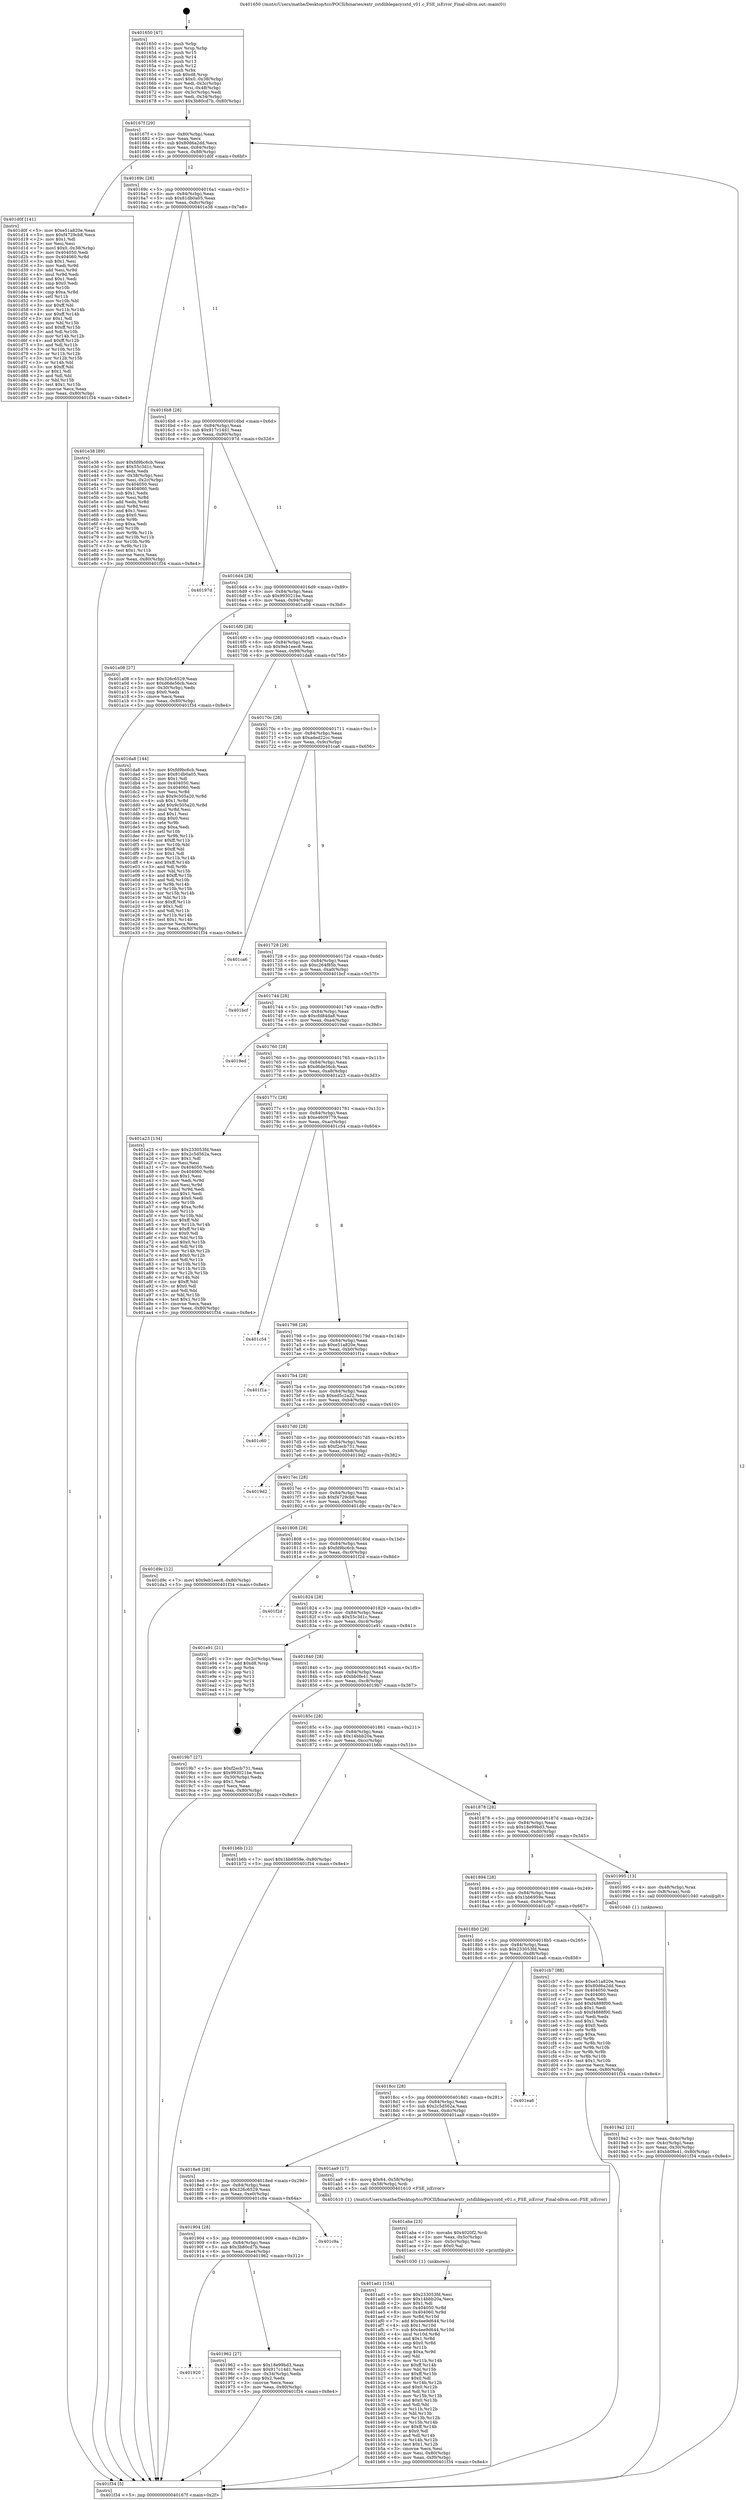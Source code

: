 digraph "0x401650" {
  label = "0x401650 (/mnt/c/Users/mathe/Desktop/tcc/POCII/binaries/extr_zstdliblegacyzstd_v01.c_FSE_isError_Final-ollvm.out::main(0))"
  labelloc = "t"
  node[shape=record]

  Entry [label="",width=0.3,height=0.3,shape=circle,fillcolor=black,style=filled]
  "0x40167f" [label="{
     0x40167f [29]\l
     | [instrs]\l
     &nbsp;&nbsp;0x40167f \<+3\>: mov -0x80(%rbp),%eax\l
     &nbsp;&nbsp;0x401682 \<+2\>: mov %eax,%ecx\l
     &nbsp;&nbsp;0x401684 \<+6\>: sub $0x80d6a2dd,%ecx\l
     &nbsp;&nbsp;0x40168a \<+6\>: mov %eax,-0x84(%rbp)\l
     &nbsp;&nbsp;0x401690 \<+6\>: mov %ecx,-0x88(%rbp)\l
     &nbsp;&nbsp;0x401696 \<+6\>: je 0000000000401d0f \<main+0x6bf\>\l
  }"]
  "0x401d0f" [label="{
     0x401d0f [141]\l
     | [instrs]\l
     &nbsp;&nbsp;0x401d0f \<+5\>: mov $0xe51a820e,%eax\l
     &nbsp;&nbsp;0x401d14 \<+5\>: mov $0xf4729cb8,%ecx\l
     &nbsp;&nbsp;0x401d19 \<+2\>: mov $0x1,%dl\l
     &nbsp;&nbsp;0x401d1b \<+2\>: xor %esi,%esi\l
     &nbsp;&nbsp;0x401d1d \<+7\>: movl $0x0,-0x38(%rbp)\l
     &nbsp;&nbsp;0x401d24 \<+7\>: mov 0x404050,%edi\l
     &nbsp;&nbsp;0x401d2b \<+8\>: mov 0x404060,%r8d\l
     &nbsp;&nbsp;0x401d33 \<+3\>: sub $0x1,%esi\l
     &nbsp;&nbsp;0x401d36 \<+3\>: mov %edi,%r9d\l
     &nbsp;&nbsp;0x401d39 \<+3\>: add %esi,%r9d\l
     &nbsp;&nbsp;0x401d3c \<+4\>: imul %r9d,%edi\l
     &nbsp;&nbsp;0x401d40 \<+3\>: and $0x1,%edi\l
     &nbsp;&nbsp;0x401d43 \<+3\>: cmp $0x0,%edi\l
     &nbsp;&nbsp;0x401d46 \<+4\>: sete %r10b\l
     &nbsp;&nbsp;0x401d4a \<+4\>: cmp $0xa,%r8d\l
     &nbsp;&nbsp;0x401d4e \<+4\>: setl %r11b\l
     &nbsp;&nbsp;0x401d52 \<+3\>: mov %r10b,%bl\l
     &nbsp;&nbsp;0x401d55 \<+3\>: xor $0xff,%bl\l
     &nbsp;&nbsp;0x401d58 \<+3\>: mov %r11b,%r14b\l
     &nbsp;&nbsp;0x401d5b \<+4\>: xor $0xff,%r14b\l
     &nbsp;&nbsp;0x401d5f \<+3\>: xor $0x1,%dl\l
     &nbsp;&nbsp;0x401d62 \<+3\>: mov %bl,%r15b\l
     &nbsp;&nbsp;0x401d65 \<+4\>: and $0xff,%r15b\l
     &nbsp;&nbsp;0x401d69 \<+3\>: and %dl,%r10b\l
     &nbsp;&nbsp;0x401d6c \<+3\>: mov %r14b,%r12b\l
     &nbsp;&nbsp;0x401d6f \<+4\>: and $0xff,%r12b\l
     &nbsp;&nbsp;0x401d73 \<+3\>: and %dl,%r11b\l
     &nbsp;&nbsp;0x401d76 \<+3\>: or %r10b,%r15b\l
     &nbsp;&nbsp;0x401d79 \<+3\>: or %r11b,%r12b\l
     &nbsp;&nbsp;0x401d7c \<+3\>: xor %r12b,%r15b\l
     &nbsp;&nbsp;0x401d7f \<+3\>: or %r14b,%bl\l
     &nbsp;&nbsp;0x401d82 \<+3\>: xor $0xff,%bl\l
     &nbsp;&nbsp;0x401d85 \<+3\>: or $0x1,%dl\l
     &nbsp;&nbsp;0x401d88 \<+2\>: and %dl,%bl\l
     &nbsp;&nbsp;0x401d8a \<+3\>: or %bl,%r15b\l
     &nbsp;&nbsp;0x401d8d \<+4\>: test $0x1,%r15b\l
     &nbsp;&nbsp;0x401d91 \<+3\>: cmovne %ecx,%eax\l
     &nbsp;&nbsp;0x401d94 \<+3\>: mov %eax,-0x80(%rbp)\l
     &nbsp;&nbsp;0x401d97 \<+5\>: jmp 0000000000401f34 \<main+0x8e4\>\l
  }"]
  "0x40169c" [label="{
     0x40169c [28]\l
     | [instrs]\l
     &nbsp;&nbsp;0x40169c \<+5\>: jmp 00000000004016a1 \<main+0x51\>\l
     &nbsp;&nbsp;0x4016a1 \<+6\>: mov -0x84(%rbp),%eax\l
     &nbsp;&nbsp;0x4016a7 \<+5\>: sub $0x81db0a05,%eax\l
     &nbsp;&nbsp;0x4016ac \<+6\>: mov %eax,-0x8c(%rbp)\l
     &nbsp;&nbsp;0x4016b2 \<+6\>: je 0000000000401e38 \<main+0x7e8\>\l
  }"]
  Exit [label="",width=0.3,height=0.3,shape=circle,fillcolor=black,style=filled,peripheries=2]
  "0x401e38" [label="{
     0x401e38 [89]\l
     | [instrs]\l
     &nbsp;&nbsp;0x401e38 \<+5\>: mov $0xfd9bc6cb,%eax\l
     &nbsp;&nbsp;0x401e3d \<+5\>: mov $0x55c3d1c,%ecx\l
     &nbsp;&nbsp;0x401e42 \<+2\>: xor %edx,%edx\l
     &nbsp;&nbsp;0x401e44 \<+3\>: mov -0x38(%rbp),%esi\l
     &nbsp;&nbsp;0x401e47 \<+3\>: mov %esi,-0x2c(%rbp)\l
     &nbsp;&nbsp;0x401e4a \<+7\>: mov 0x404050,%esi\l
     &nbsp;&nbsp;0x401e51 \<+7\>: mov 0x404060,%edi\l
     &nbsp;&nbsp;0x401e58 \<+3\>: sub $0x1,%edx\l
     &nbsp;&nbsp;0x401e5b \<+3\>: mov %esi,%r8d\l
     &nbsp;&nbsp;0x401e5e \<+3\>: add %edx,%r8d\l
     &nbsp;&nbsp;0x401e61 \<+4\>: imul %r8d,%esi\l
     &nbsp;&nbsp;0x401e65 \<+3\>: and $0x1,%esi\l
     &nbsp;&nbsp;0x401e68 \<+3\>: cmp $0x0,%esi\l
     &nbsp;&nbsp;0x401e6b \<+4\>: sete %r9b\l
     &nbsp;&nbsp;0x401e6f \<+3\>: cmp $0xa,%edi\l
     &nbsp;&nbsp;0x401e72 \<+4\>: setl %r10b\l
     &nbsp;&nbsp;0x401e76 \<+3\>: mov %r9b,%r11b\l
     &nbsp;&nbsp;0x401e79 \<+3\>: and %r10b,%r11b\l
     &nbsp;&nbsp;0x401e7c \<+3\>: xor %r10b,%r9b\l
     &nbsp;&nbsp;0x401e7f \<+3\>: or %r9b,%r11b\l
     &nbsp;&nbsp;0x401e82 \<+4\>: test $0x1,%r11b\l
     &nbsp;&nbsp;0x401e86 \<+3\>: cmovne %ecx,%eax\l
     &nbsp;&nbsp;0x401e89 \<+3\>: mov %eax,-0x80(%rbp)\l
     &nbsp;&nbsp;0x401e8c \<+5\>: jmp 0000000000401f34 \<main+0x8e4\>\l
  }"]
  "0x4016b8" [label="{
     0x4016b8 [28]\l
     | [instrs]\l
     &nbsp;&nbsp;0x4016b8 \<+5\>: jmp 00000000004016bd \<main+0x6d\>\l
     &nbsp;&nbsp;0x4016bd \<+6\>: mov -0x84(%rbp),%eax\l
     &nbsp;&nbsp;0x4016c3 \<+5\>: sub $0x917c14d1,%eax\l
     &nbsp;&nbsp;0x4016c8 \<+6\>: mov %eax,-0x90(%rbp)\l
     &nbsp;&nbsp;0x4016ce \<+6\>: je 000000000040197d \<main+0x32d\>\l
  }"]
  "0x401ad1" [label="{
     0x401ad1 [154]\l
     | [instrs]\l
     &nbsp;&nbsp;0x401ad1 \<+5\>: mov $0x233053fd,%esi\l
     &nbsp;&nbsp;0x401ad6 \<+5\>: mov $0x14bbb20a,%ecx\l
     &nbsp;&nbsp;0x401adb \<+2\>: mov $0x1,%dl\l
     &nbsp;&nbsp;0x401add \<+8\>: mov 0x404050,%r8d\l
     &nbsp;&nbsp;0x401ae5 \<+8\>: mov 0x404060,%r9d\l
     &nbsp;&nbsp;0x401aed \<+3\>: mov %r8d,%r10d\l
     &nbsp;&nbsp;0x401af0 \<+7\>: add $0x4ee9d644,%r10d\l
     &nbsp;&nbsp;0x401af7 \<+4\>: sub $0x1,%r10d\l
     &nbsp;&nbsp;0x401afb \<+7\>: sub $0x4ee9d644,%r10d\l
     &nbsp;&nbsp;0x401b02 \<+4\>: imul %r10d,%r8d\l
     &nbsp;&nbsp;0x401b06 \<+4\>: and $0x1,%r8d\l
     &nbsp;&nbsp;0x401b0a \<+4\>: cmp $0x0,%r8d\l
     &nbsp;&nbsp;0x401b0e \<+4\>: sete %r11b\l
     &nbsp;&nbsp;0x401b12 \<+4\>: cmp $0xa,%r9d\l
     &nbsp;&nbsp;0x401b16 \<+3\>: setl %bl\l
     &nbsp;&nbsp;0x401b19 \<+3\>: mov %r11b,%r14b\l
     &nbsp;&nbsp;0x401b1c \<+4\>: xor $0xff,%r14b\l
     &nbsp;&nbsp;0x401b20 \<+3\>: mov %bl,%r15b\l
     &nbsp;&nbsp;0x401b23 \<+4\>: xor $0xff,%r15b\l
     &nbsp;&nbsp;0x401b27 \<+3\>: xor $0x0,%dl\l
     &nbsp;&nbsp;0x401b2a \<+3\>: mov %r14b,%r12b\l
     &nbsp;&nbsp;0x401b2d \<+4\>: and $0x0,%r12b\l
     &nbsp;&nbsp;0x401b31 \<+3\>: and %dl,%r11b\l
     &nbsp;&nbsp;0x401b34 \<+3\>: mov %r15b,%r13b\l
     &nbsp;&nbsp;0x401b37 \<+4\>: and $0x0,%r13b\l
     &nbsp;&nbsp;0x401b3b \<+2\>: and %dl,%bl\l
     &nbsp;&nbsp;0x401b3d \<+3\>: or %r11b,%r12b\l
     &nbsp;&nbsp;0x401b40 \<+3\>: or %bl,%r13b\l
     &nbsp;&nbsp;0x401b43 \<+3\>: xor %r13b,%r12b\l
     &nbsp;&nbsp;0x401b46 \<+3\>: or %r15b,%r14b\l
     &nbsp;&nbsp;0x401b49 \<+4\>: xor $0xff,%r14b\l
     &nbsp;&nbsp;0x401b4d \<+3\>: or $0x0,%dl\l
     &nbsp;&nbsp;0x401b50 \<+3\>: and %dl,%r14b\l
     &nbsp;&nbsp;0x401b53 \<+3\>: or %r14b,%r12b\l
     &nbsp;&nbsp;0x401b56 \<+4\>: test $0x1,%r12b\l
     &nbsp;&nbsp;0x401b5a \<+3\>: cmovne %ecx,%esi\l
     &nbsp;&nbsp;0x401b5d \<+3\>: mov %esi,-0x80(%rbp)\l
     &nbsp;&nbsp;0x401b60 \<+6\>: mov %eax,-0xf0(%rbp)\l
     &nbsp;&nbsp;0x401b66 \<+5\>: jmp 0000000000401f34 \<main+0x8e4\>\l
  }"]
  "0x40197d" [label="{
     0x40197d\l
  }", style=dashed]
  "0x4016d4" [label="{
     0x4016d4 [28]\l
     | [instrs]\l
     &nbsp;&nbsp;0x4016d4 \<+5\>: jmp 00000000004016d9 \<main+0x89\>\l
     &nbsp;&nbsp;0x4016d9 \<+6\>: mov -0x84(%rbp),%eax\l
     &nbsp;&nbsp;0x4016df \<+5\>: sub $0x993021be,%eax\l
     &nbsp;&nbsp;0x4016e4 \<+6\>: mov %eax,-0x94(%rbp)\l
     &nbsp;&nbsp;0x4016ea \<+6\>: je 0000000000401a08 \<main+0x3b8\>\l
  }"]
  "0x401aba" [label="{
     0x401aba [23]\l
     | [instrs]\l
     &nbsp;&nbsp;0x401aba \<+10\>: movabs $0x4020f2,%rdi\l
     &nbsp;&nbsp;0x401ac4 \<+3\>: mov %eax,-0x5c(%rbp)\l
     &nbsp;&nbsp;0x401ac7 \<+3\>: mov -0x5c(%rbp),%esi\l
     &nbsp;&nbsp;0x401aca \<+2\>: mov $0x0,%al\l
     &nbsp;&nbsp;0x401acc \<+5\>: call 0000000000401030 \<printf@plt\>\l
     | [calls]\l
     &nbsp;&nbsp;0x401030 \{1\} (unknown)\l
  }"]
  "0x401a08" [label="{
     0x401a08 [27]\l
     | [instrs]\l
     &nbsp;&nbsp;0x401a08 \<+5\>: mov $0x326c6529,%eax\l
     &nbsp;&nbsp;0x401a0d \<+5\>: mov $0xd6de56cb,%ecx\l
     &nbsp;&nbsp;0x401a12 \<+3\>: mov -0x30(%rbp),%edx\l
     &nbsp;&nbsp;0x401a15 \<+3\>: cmp $0x0,%edx\l
     &nbsp;&nbsp;0x401a18 \<+3\>: cmove %ecx,%eax\l
     &nbsp;&nbsp;0x401a1b \<+3\>: mov %eax,-0x80(%rbp)\l
     &nbsp;&nbsp;0x401a1e \<+5\>: jmp 0000000000401f34 \<main+0x8e4\>\l
  }"]
  "0x4016f0" [label="{
     0x4016f0 [28]\l
     | [instrs]\l
     &nbsp;&nbsp;0x4016f0 \<+5\>: jmp 00000000004016f5 \<main+0xa5\>\l
     &nbsp;&nbsp;0x4016f5 \<+6\>: mov -0x84(%rbp),%eax\l
     &nbsp;&nbsp;0x4016fb \<+5\>: sub $0x9eb1eec8,%eax\l
     &nbsp;&nbsp;0x401700 \<+6\>: mov %eax,-0x98(%rbp)\l
     &nbsp;&nbsp;0x401706 \<+6\>: je 0000000000401da8 \<main+0x758\>\l
  }"]
  "0x4019a2" [label="{
     0x4019a2 [21]\l
     | [instrs]\l
     &nbsp;&nbsp;0x4019a2 \<+3\>: mov %eax,-0x4c(%rbp)\l
     &nbsp;&nbsp;0x4019a5 \<+3\>: mov -0x4c(%rbp),%eax\l
     &nbsp;&nbsp;0x4019a8 \<+3\>: mov %eax,-0x30(%rbp)\l
     &nbsp;&nbsp;0x4019ab \<+7\>: movl $0xbb0fe41,-0x80(%rbp)\l
     &nbsp;&nbsp;0x4019b2 \<+5\>: jmp 0000000000401f34 \<main+0x8e4\>\l
  }"]
  "0x401da8" [label="{
     0x401da8 [144]\l
     | [instrs]\l
     &nbsp;&nbsp;0x401da8 \<+5\>: mov $0xfd9bc6cb,%eax\l
     &nbsp;&nbsp;0x401dad \<+5\>: mov $0x81db0a05,%ecx\l
     &nbsp;&nbsp;0x401db2 \<+2\>: mov $0x1,%dl\l
     &nbsp;&nbsp;0x401db4 \<+7\>: mov 0x404050,%esi\l
     &nbsp;&nbsp;0x401dbb \<+7\>: mov 0x404060,%edi\l
     &nbsp;&nbsp;0x401dc2 \<+3\>: mov %esi,%r8d\l
     &nbsp;&nbsp;0x401dc5 \<+7\>: sub $0x9c505a20,%r8d\l
     &nbsp;&nbsp;0x401dcc \<+4\>: sub $0x1,%r8d\l
     &nbsp;&nbsp;0x401dd0 \<+7\>: add $0x9c505a20,%r8d\l
     &nbsp;&nbsp;0x401dd7 \<+4\>: imul %r8d,%esi\l
     &nbsp;&nbsp;0x401ddb \<+3\>: and $0x1,%esi\l
     &nbsp;&nbsp;0x401dde \<+3\>: cmp $0x0,%esi\l
     &nbsp;&nbsp;0x401de1 \<+4\>: sete %r9b\l
     &nbsp;&nbsp;0x401de5 \<+3\>: cmp $0xa,%edi\l
     &nbsp;&nbsp;0x401de8 \<+4\>: setl %r10b\l
     &nbsp;&nbsp;0x401dec \<+3\>: mov %r9b,%r11b\l
     &nbsp;&nbsp;0x401def \<+4\>: xor $0xff,%r11b\l
     &nbsp;&nbsp;0x401df3 \<+3\>: mov %r10b,%bl\l
     &nbsp;&nbsp;0x401df6 \<+3\>: xor $0xff,%bl\l
     &nbsp;&nbsp;0x401df9 \<+3\>: xor $0x1,%dl\l
     &nbsp;&nbsp;0x401dfc \<+3\>: mov %r11b,%r14b\l
     &nbsp;&nbsp;0x401dff \<+4\>: and $0xff,%r14b\l
     &nbsp;&nbsp;0x401e03 \<+3\>: and %dl,%r9b\l
     &nbsp;&nbsp;0x401e06 \<+3\>: mov %bl,%r15b\l
     &nbsp;&nbsp;0x401e09 \<+4\>: and $0xff,%r15b\l
     &nbsp;&nbsp;0x401e0d \<+3\>: and %dl,%r10b\l
     &nbsp;&nbsp;0x401e10 \<+3\>: or %r9b,%r14b\l
     &nbsp;&nbsp;0x401e13 \<+3\>: or %r10b,%r15b\l
     &nbsp;&nbsp;0x401e16 \<+3\>: xor %r15b,%r14b\l
     &nbsp;&nbsp;0x401e19 \<+3\>: or %bl,%r11b\l
     &nbsp;&nbsp;0x401e1c \<+4\>: xor $0xff,%r11b\l
     &nbsp;&nbsp;0x401e20 \<+3\>: or $0x1,%dl\l
     &nbsp;&nbsp;0x401e23 \<+3\>: and %dl,%r11b\l
     &nbsp;&nbsp;0x401e26 \<+3\>: or %r11b,%r14b\l
     &nbsp;&nbsp;0x401e29 \<+4\>: test $0x1,%r14b\l
     &nbsp;&nbsp;0x401e2d \<+3\>: cmovne %ecx,%eax\l
     &nbsp;&nbsp;0x401e30 \<+3\>: mov %eax,-0x80(%rbp)\l
     &nbsp;&nbsp;0x401e33 \<+5\>: jmp 0000000000401f34 \<main+0x8e4\>\l
  }"]
  "0x40170c" [label="{
     0x40170c [28]\l
     | [instrs]\l
     &nbsp;&nbsp;0x40170c \<+5\>: jmp 0000000000401711 \<main+0xc1\>\l
     &nbsp;&nbsp;0x401711 \<+6\>: mov -0x84(%rbp),%eax\l
     &nbsp;&nbsp;0x401717 \<+5\>: sub $0xaded22cc,%eax\l
     &nbsp;&nbsp;0x40171c \<+6\>: mov %eax,-0x9c(%rbp)\l
     &nbsp;&nbsp;0x401722 \<+6\>: je 0000000000401ca6 \<main+0x656\>\l
  }"]
  "0x401650" [label="{
     0x401650 [47]\l
     | [instrs]\l
     &nbsp;&nbsp;0x401650 \<+1\>: push %rbp\l
     &nbsp;&nbsp;0x401651 \<+3\>: mov %rsp,%rbp\l
     &nbsp;&nbsp;0x401654 \<+2\>: push %r15\l
     &nbsp;&nbsp;0x401656 \<+2\>: push %r14\l
     &nbsp;&nbsp;0x401658 \<+2\>: push %r13\l
     &nbsp;&nbsp;0x40165a \<+2\>: push %r12\l
     &nbsp;&nbsp;0x40165c \<+1\>: push %rbx\l
     &nbsp;&nbsp;0x40165d \<+7\>: sub $0xd8,%rsp\l
     &nbsp;&nbsp;0x401664 \<+7\>: movl $0x0,-0x38(%rbp)\l
     &nbsp;&nbsp;0x40166b \<+3\>: mov %edi,-0x3c(%rbp)\l
     &nbsp;&nbsp;0x40166e \<+4\>: mov %rsi,-0x48(%rbp)\l
     &nbsp;&nbsp;0x401672 \<+3\>: mov -0x3c(%rbp),%edi\l
     &nbsp;&nbsp;0x401675 \<+3\>: mov %edi,-0x34(%rbp)\l
     &nbsp;&nbsp;0x401678 \<+7\>: movl $0x3b80cd7b,-0x80(%rbp)\l
  }"]
  "0x401ca6" [label="{
     0x401ca6\l
  }", style=dashed]
  "0x401728" [label="{
     0x401728 [28]\l
     | [instrs]\l
     &nbsp;&nbsp;0x401728 \<+5\>: jmp 000000000040172d \<main+0xdd\>\l
     &nbsp;&nbsp;0x40172d \<+6\>: mov -0x84(%rbp),%eax\l
     &nbsp;&nbsp;0x401733 \<+5\>: sub $0xc264f85b,%eax\l
     &nbsp;&nbsp;0x401738 \<+6\>: mov %eax,-0xa0(%rbp)\l
     &nbsp;&nbsp;0x40173e \<+6\>: je 0000000000401bcf \<main+0x57f\>\l
  }"]
  "0x401f34" [label="{
     0x401f34 [5]\l
     | [instrs]\l
     &nbsp;&nbsp;0x401f34 \<+5\>: jmp 000000000040167f \<main+0x2f\>\l
  }"]
  "0x401bcf" [label="{
     0x401bcf\l
  }", style=dashed]
  "0x401744" [label="{
     0x401744 [28]\l
     | [instrs]\l
     &nbsp;&nbsp;0x401744 \<+5\>: jmp 0000000000401749 \<main+0xf9\>\l
     &nbsp;&nbsp;0x401749 \<+6\>: mov -0x84(%rbp),%eax\l
     &nbsp;&nbsp;0x40174f \<+5\>: sub $0xcfd84da8,%eax\l
     &nbsp;&nbsp;0x401754 \<+6\>: mov %eax,-0xa4(%rbp)\l
     &nbsp;&nbsp;0x40175a \<+6\>: je 00000000004019ed \<main+0x39d\>\l
  }"]
  "0x401920" [label="{
     0x401920\l
  }", style=dashed]
  "0x4019ed" [label="{
     0x4019ed\l
  }", style=dashed]
  "0x401760" [label="{
     0x401760 [28]\l
     | [instrs]\l
     &nbsp;&nbsp;0x401760 \<+5\>: jmp 0000000000401765 \<main+0x115\>\l
     &nbsp;&nbsp;0x401765 \<+6\>: mov -0x84(%rbp),%eax\l
     &nbsp;&nbsp;0x40176b \<+5\>: sub $0xd6de56cb,%eax\l
     &nbsp;&nbsp;0x401770 \<+6\>: mov %eax,-0xa8(%rbp)\l
     &nbsp;&nbsp;0x401776 \<+6\>: je 0000000000401a23 \<main+0x3d3\>\l
  }"]
  "0x401962" [label="{
     0x401962 [27]\l
     | [instrs]\l
     &nbsp;&nbsp;0x401962 \<+5\>: mov $0x18e99bd3,%eax\l
     &nbsp;&nbsp;0x401967 \<+5\>: mov $0x917c14d1,%ecx\l
     &nbsp;&nbsp;0x40196c \<+3\>: mov -0x34(%rbp),%edx\l
     &nbsp;&nbsp;0x40196f \<+3\>: cmp $0x2,%edx\l
     &nbsp;&nbsp;0x401972 \<+3\>: cmovne %ecx,%eax\l
     &nbsp;&nbsp;0x401975 \<+3\>: mov %eax,-0x80(%rbp)\l
     &nbsp;&nbsp;0x401978 \<+5\>: jmp 0000000000401f34 \<main+0x8e4\>\l
  }"]
  "0x401a23" [label="{
     0x401a23 [134]\l
     | [instrs]\l
     &nbsp;&nbsp;0x401a23 \<+5\>: mov $0x233053fd,%eax\l
     &nbsp;&nbsp;0x401a28 \<+5\>: mov $0x2c5d562a,%ecx\l
     &nbsp;&nbsp;0x401a2d \<+2\>: mov $0x1,%dl\l
     &nbsp;&nbsp;0x401a2f \<+2\>: xor %esi,%esi\l
     &nbsp;&nbsp;0x401a31 \<+7\>: mov 0x404050,%edi\l
     &nbsp;&nbsp;0x401a38 \<+8\>: mov 0x404060,%r8d\l
     &nbsp;&nbsp;0x401a40 \<+3\>: sub $0x1,%esi\l
     &nbsp;&nbsp;0x401a43 \<+3\>: mov %edi,%r9d\l
     &nbsp;&nbsp;0x401a46 \<+3\>: add %esi,%r9d\l
     &nbsp;&nbsp;0x401a49 \<+4\>: imul %r9d,%edi\l
     &nbsp;&nbsp;0x401a4d \<+3\>: and $0x1,%edi\l
     &nbsp;&nbsp;0x401a50 \<+3\>: cmp $0x0,%edi\l
     &nbsp;&nbsp;0x401a53 \<+4\>: sete %r10b\l
     &nbsp;&nbsp;0x401a57 \<+4\>: cmp $0xa,%r8d\l
     &nbsp;&nbsp;0x401a5b \<+4\>: setl %r11b\l
     &nbsp;&nbsp;0x401a5f \<+3\>: mov %r10b,%bl\l
     &nbsp;&nbsp;0x401a62 \<+3\>: xor $0xff,%bl\l
     &nbsp;&nbsp;0x401a65 \<+3\>: mov %r11b,%r14b\l
     &nbsp;&nbsp;0x401a68 \<+4\>: xor $0xff,%r14b\l
     &nbsp;&nbsp;0x401a6c \<+3\>: xor $0x0,%dl\l
     &nbsp;&nbsp;0x401a6f \<+3\>: mov %bl,%r15b\l
     &nbsp;&nbsp;0x401a72 \<+4\>: and $0x0,%r15b\l
     &nbsp;&nbsp;0x401a76 \<+3\>: and %dl,%r10b\l
     &nbsp;&nbsp;0x401a79 \<+3\>: mov %r14b,%r12b\l
     &nbsp;&nbsp;0x401a7c \<+4\>: and $0x0,%r12b\l
     &nbsp;&nbsp;0x401a80 \<+3\>: and %dl,%r11b\l
     &nbsp;&nbsp;0x401a83 \<+3\>: or %r10b,%r15b\l
     &nbsp;&nbsp;0x401a86 \<+3\>: or %r11b,%r12b\l
     &nbsp;&nbsp;0x401a89 \<+3\>: xor %r12b,%r15b\l
     &nbsp;&nbsp;0x401a8c \<+3\>: or %r14b,%bl\l
     &nbsp;&nbsp;0x401a8f \<+3\>: xor $0xff,%bl\l
     &nbsp;&nbsp;0x401a92 \<+3\>: or $0x0,%dl\l
     &nbsp;&nbsp;0x401a95 \<+2\>: and %dl,%bl\l
     &nbsp;&nbsp;0x401a97 \<+3\>: or %bl,%r15b\l
     &nbsp;&nbsp;0x401a9a \<+4\>: test $0x1,%r15b\l
     &nbsp;&nbsp;0x401a9e \<+3\>: cmovne %ecx,%eax\l
     &nbsp;&nbsp;0x401aa1 \<+3\>: mov %eax,-0x80(%rbp)\l
     &nbsp;&nbsp;0x401aa4 \<+5\>: jmp 0000000000401f34 \<main+0x8e4\>\l
  }"]
  "0x40177c" [label="{
     0x40177c [28]\l
     | [instrs]\l
     &nbsp;&nbsp;0x40177c \<+5\>: jmp 0000000000401781 \<main+0x131\>\l
     &nbsp;&nbsp;0x401781 \<+6\>: mov -0x84(%rbp),%eax\l
     &nbsp;&nbsp;0x401787 \<+5\>: sub $0xe4609779,%eax\l
     &nbsp;&nbsp;0x40178c \<+6\>: mov %eax,-0xac(%rbp)\l
     &nbsp;&nbsp;0x401792 \<+6\>: je 0000000000401c54 \<main+0x604\>\l
  }"]
  "0x401904" [label="{
     0x401904 [28]\l
     | [instrs]\l
     &nbsp;&nbsp;0x401904 \<+5\>: jmp 0000000000401909 \<main+0x2b9\>\l
     &nbsp;&nbsp;0x401909 \<+6\>: mov -0x84(%rbp),%eax\l
     &nbsp;&nbsp;0x40190f \<+5\>: sub $0x3b80cd7b,%eax\l
     &nbsp;&nbsp;0x401914 \<+6\>: mov %eax,-0xe4(%rbp)\l
     &nbsp;&nbsp;0x40191a \<+6\>: je 0000000000401962 \<main+0x312\>\l
  }"]
  "0x401c54" [label="{
     0x401c54\l
  }", style=dashed]
  "0x401798" [label="{
     0x401798 [28]\l
     | [instrs]\l
     &nbsp;&nbsp;0x401798 \<+5\>: jmp 000000000040179d \<main+0x14d\>\l
     &nbsp;&nbsp;0x40179d \<+6\>: mov -0x84(%rbp),%eax\l
     &nbsp;&nbsp;0x4017a3 \<+5\>: sub $0xe51a820e,%eax\l
     &nbsp;&nbsp;0x4017a8 \<+6\>: mov %eax,-0xb0(%rbp)\l
     &nbsp;&nbsp;0x4017ae \<+6\>: je 0000000000401f1a \<main+0x8ca\>\l
  }"]
  "0x401c9a" [label="{
     0x401c9a\l
  }", style=dashed]
  "0x401f1a" [label="{
     0x401f1a\l
  }", style=dashed]
  "0x4017b4" [label="{
     0x4017b4 [28]\l
     | [instrs]\l
     &nbsp;&nbsp;0x4017b4 \<+5\>: jmp 00000000004017b9 \<main+0x169\>\l
     &nbsp;&nbsp;0x4017b9 \<+6\>: mov -0x84(%rbp),%eax\l
     &nbsp;&nbsp;0x4017bf \<+5\>: sub $0xed5c2a22,%eax\l
     &nbsp;&nbsp;0x4017c4 \<+6\>: mov %eax,-0xb4(%rbp)\l
     &nbsp;&nbsp;0x4017ca \<+6\>: je 0000000000401c60 \<main+0x610\>\l
  }"]
  "0x4018e8" [label="{
     0x4018e8 [28]\l
     | [instrs]\l
     &nbsp;&nbsp;0x4018e8 \<+5\>: jmp 00000000004018ed \<main+0x29d\>\l
     &nbsp;&nbsp;0x4018ed \<+6\>: mov -0x84(%rbp),%eax\l
     &nbsp;&nbsp;0x4018f3 \<+5\>: sub $0x326c6529,%eax\l
     &nbsp;&nbsp;0x4018f8 \<+6\>: mov %eax,-0xe0(%rbp)\l
     &nbsp;&nbsp;0x4018fe \<+6\>: je 0000000000401c9a \<main+0x64a\>\l
  }"]
  "0x401c60" [label="{
     0x401c60\l
  }", style=dashed]
  "0x4017d0" [label="{
     0x4017d0 [28]\l
     | [instrs]\l
     &nbsp;&nbsp;0x4017d0 \<+5\>: jmp 00000000004017d5 \<main+0x185\>\l
     &nbsp;&nbsp;0x4017d5 \<+6\>: mov -0x84(%rbp),%eax\l
     &nbsp;&nbsp;0x4017db \<+5\>: sub $0xf2ecb731,%eax\l
     &nbsp;&nbsp;0x4017e0 \<+6\>: mov %eax,-0xb8(%rbp)\l
     &nbsp;&nbsp;0x4017e6 \<+6\>: je 00000000004019d2 \<main+0x382\>\l
  }"]
  "0x401aa9" [label="{
     0x401aa9 [17]\l
     | [instrs]\l
     &nbsp;&nbsp;0x401aa9 \<+8\>: movq $0x64,-0x58(%rbp)\l
     &nbsp;&nbsp;0x401ab1 \<+4\>: mov -0x58(%rbp),%rdi\l
     &nbsp;&nbsp;0x401ab5 \<+5\>: call 0000000000401610 \<FSE_isError\>\l
     | [calls]\l
     &nbsp;&nbsp;0x401610 \{1\} (/mnt/c/Users/mathe/Desktop/tcc/POCII/binaries/extr_zstdliblegacyzstd_v01.c_FSE_isError_Final-ollvm.out::FSE_isError)\l
  }"]
  "0x4019d2" [label="{
     0x4019d2\l
  }", style=dashed]
  "0x4017ec" [label="{
     0x4017ec [28]\l
     | [instrs]\l
     &nbsp;&nbsp;0x4017ec \<+5\>: jmp 00000000004017f1 \<main+0x1a1\>\l
     &nbsp;&nbsp;0x4017f1 \<+6\>: mov -0x84(%rbp),%eax\l
     &nbsp;&nbsp;0x4017f7 \<+5\>: sub $0xf4729cb8,%eax\l
     &nbsp;&nbsp;0x4017fc \<+6\>: mov %eax,-0xbc(%rbp)\l
     &nbsp;&nbsp;0x401802 \<+6\>: je 0000000000401d9c \<main+0x74c\>\l
  }"]
  "0x4018cc" [label="{
     0x4018cc [28]\l
     | [instrs]\l
     &nbsp;&nbsp;0x4018cc \<+5\>: jmp 00000000004018d1 \<main+0x281\>\l
     &nbsp;&nbsp;0x4018d1 \<+6\>: mov -0x84(%rbp),%eax\l
     &nbsp;&nbsp;0x4018d7 \<+5\>: sub $0x2c5d562a,%eax\l
     &nbsp;&nbsp;0x4018dc \<+6\>: mov %eax,-0xdc(%rbp)\l
     &nbsp;&nbsp;0x4018e2 \<+6\>: je 0000000000401aa9 \<main+0x459\>\l
  }"]
  "0x401d9c" [label="{
     0x401d9c [12]\l
     | [instrs]\l
     &nbsp;&nbsp;0x401d9c \<+7\>: movl $0x9eb1eec8,-0x80(%rbp)\l
     &nbsp;&nbsp;0x401da3 \<+5\>: jmp 0000000000401f34 \<main+0x8e4\>\l
  }"]
  "0x401808" [label="{
     0x401808 [28]\l
     | [instrs]\l
     &nbsp;&nbsp;0x401808 \<+5\>: jmp 000000000040180d \<main+0x1bd\>\l
     &nbsp;&nbsp;0x40180d \<+6\>: mov -0x84(%rbp),%eax\l
     &nbsp;&nbsp;0x401813 \<+5\>: sub $0xfd9bc6cb,%eax\l
     &nbsp;&nbsp;0x401818 \<+6\>: mov %eax,-0xc0(%rbp)\l
     &nbsp;&nbsp;0x40181e \<+6\>: je 0000000000401f2d \<main+0x8dd\>\l
  }"]
  "0x401ea6" [label="{
     0x401ea6\l
  }", style=dashed]
  "0x401f2d" [label="{
     0x401f2d\l
  }", style=dashed]
  "0x401824" [label="{
     0x401824 [28]\l
     | [instrs]\l
     &nbsp;&nbsp;0x401824 \<+5\>: jmp 0000000000401829 \<main+0x1d9\>\l
     &nbsp;&nbsp;0x401829 \<+6\>: mov -0x84(%rbp),%eax\l
     &nbsp;&nbsp;0x40182f \<+5\>: sub $0x55c3d1c,%eax\l
     &nbsp;&nbsp;0x401834 \<+6\>: mov %eax,-0xc4(%rbp)\l
     &nbsp;&nbsp;0x40183a \<+6\>: je 0000000000401e91 \<main+0x841\>\l
  }"]
  "0x4018b0" [label="{
     0x4018b0 [28]\l
     | [instrs]\l
     &nbsp;&nbsp;0x4018b0 \<+5\>: jmp 00000000004018b5 \<main+0x265\>\l
     &nbsp;&nbsp;0x4018b5 \<+6\>: mov -0x84(%rbp),%eax\l
     &nbsp;&nbsp;0x4018bb \<+5\>: sub $0x233053fd,%eax\l
     &nbsp;&nbsp;0x4018c0 \<+6\>: mov %eax,-0xd8(%rbp)\l
     &nbsp;&nbsp;0x4018c6 \<+6\>: je 0000000000401ea6 \<main+0x856\>\l
  }"]
  "0x401e91" [label="{
     0x401e91 [21]\l
     | [instrs]\l
     &nbsp;&nbsp;0x401e91 \<+3\>: mov -0x2c(%rbp),%eax\l
     &nbsp;&nbsp;0x401e94 \<+7\>: add $0xd8,%rsp\l
     &nbsp;&nbsp;0x401e9b \<+1\>: pop %rbx\l
     &nbsp;&nbsp;0x401e9c \<+2\>: pop %r12\l
     &nbsp;&nbsp;0x401e9e \<+2\>: pop %r13\l
     &nbsp;&nbsp;0x401ea0 \<+2\>: pop %r14\l
     &nbsp;&nbsp;0x401ea2 \<+2\>: pop %r15\l
     &nbsp;&nbsp;0x401ea4 \<+1\>: pop %rbp\l
     &nbsp;&nbsp;0x401ea5 \<+1\>: ret\l
  }"]
  "0x401840" [label="{
     0x401840 [28]\l
     | [instrs]\l
     &nbsp;&nbsp;0x401840 \<+5\>: jmp 0000000000401845 \<main+0x1f5\>\l
     &nbsp;&nbsp;0x401845 \<+6\>: mov -0x84(%rbp),%eax\l
     &nbsp;&nbsp;0x40184b \<+5\>: sub $0xbb0fe41,%eax\l
     &nbsp;&nbsp;0x401850 \<+6\>: mov %eax,-0xc8(%rbp)\l
     &nbsp;&nbsp;0x401856 \<+6\>: je 00000000004019b7 \<main+0x367\>\l
  }"]
  "0x401cb7" [label="{
     0x401cb7 [88]\l
     | [instrs]\l
     &nbsp;&nbsp;0x401cb7 \<+5\>: mov $0xe51a820e,%eax\l
     &nbsp;&nbsp;0x401cbc \<+5\>: mov $0x80d6a2dd,%ecx\l
     &nbsp;&nbsp;0x401cc1 \<+7\>: mov 0x404050,%edx\l
     &nbsp;&nbsp;0x401cc8 \<+7\>: mov 0x404060,%esi\l
     &nbsp;&nbsp;0x401ccf \<+2\>: mov %edx,%edi\l
     &nbsp;&nbsp;0x401cd1 \<+6\>: add $0xf4888f00,%edi\l
     &nbsp;&nbsp;0x401cd7 \<+3\>: sub $0x1,%edi\l
     &nbsp;&nbsp;0x401cda \<+6\>: sub $0xf4888f00,%edi\l
     &nbsp;&nbsp;0x401ce0 \<+3\>: imul %edi,%edx\l
     &nbsp;&nbsp;0x401ce3 \<+3\>: and $0x1,%edx\l
     &nbsp;&nbsp;0x401ce6 \<+3\>: cmp $0x0,%edx\l
     &nbsp;&nbsp;0x401ce9 \<+4\>: sete %r8b\l
     &nbsp;&nbsp;0x401ced \<+3\>: cmp $0xa,%esi\l
     &nbsp;&nbsp;0x401cf0 \<+4\>: setl %r9b\l
     &nbsp;&nbsp;0x401cf4 \<+3\>: mov %r8b,%r10b\l
     &nbsp;&nbsp;0x401cf7 \<+3\>: and %r9b,%r10b\l
     &nbsp;&nbsp;0x401cfa \<+3\>: xor %r9b,%r8b\l
     &nbsp;&nbsp;0x401cfd \<+3\>: or %r8b,%r10b\l
     &nbsp;&nbsp;0x401d00 \<+4\>: test $0x1,%r10b\l
     &nbsp;&nbsp;0x401d04 \<+3\>: cmovne %ecx,%eax\l
     &nbsp;&nbsp;0x401d07 \<+3\>: mov %eax,-0x80(%rbp)\l
     &nbsp;&nbsp;0x401d0a \<+5\>: jmp 0000000000401f34 \<main+0x8e4\>\l
  }"]
  "0x4019b7" [label="{
     0x4019b7 [27]\l
     | [instrs]\l
     &nbsp;&nbsp;0x4019b7 \<+5\>: mov $0xf2ecb731,%eax\l
     &nbsp;&nbsp;0x4019bc \<+5\>: mov $0x993021be,%ecx\l
     &nbsp;&nbsp;0x4019c1 \<+3\>: mov -0x30(%rbp),%edx\l
     &nbsp;&nbsp;0x4019c4 \<+3\>: cmp $0x1,%edx\l
     &nbsp;&nbsp;0x4019c7 \<+3\>: cmovl %ecx,%eax\l
     &nbsp;&nbsp;0x4019ca \<+3\>: mov %eax,-0x80(%rbp)\l
     &nbsp;&nbsp;0x4019cd \<+5\>: jmp 0000000000401f34 \<main+0x8e4\>\l
  }"]
  "0x40185c" [label="{
     0x40185c [28]\l
     | [instrs]\l
     &nbsp;&nbsp;0x40185c \<+5\>: jmp 0000000000401861 \<main+0x211\>\l
     &nbsp;&nbsp;0x401861 \<+6\>: mov -0x84(%rbp),%eax\l
     &nbsp;&nbsp;0x401867 \<+5\>: sub $0x14bbb20a,%eax\l
     &nbsp;&nbsp;0x40186c \<+6\>: mov %eax,-0xcc(%rbp)\l
     &nbsp;&nbsp;0x401872 \<+6\>: je 0000000000401b6b \<main+0x51b\>\l
  }"]
  "0x401894" [label="{
     0x401894 [28]\l
     | [instrs]\l
     &nbsp;&nbsp;0x401894 \<+5\>: jmp 0000000000401899 \<main+0x249\>\l
     &nbsp;&nbsp;0x401899 \<+6\>: mov -0x84(%rbp),%eax\l
     &nbsp;&nbsp;0x40189f \<+5\>: sub $0x1bb6959e,%eax\l
     &nbsp;&nbsp;0x4018a4 \<+6\>: mov %eax,-0xd4(%rbp)\l
     &nbsp;&nbsp;0x4018aa \<+6\>: je 0000000000401cb7 \<main+0x667\>\l
  }"]
  "0x401b6b" [label="{
     0x401b6b [12]\l
     | [instrs]\l
     &nbsp;&nbsp;0x401b6b \<+7\>: movl $0x1bb6959e,-0x80(%rbp)\l
     &nbsp;&nbsp;0x401b72 \<+5\>: jmp 0000000000401f34 \<main+0x8e4\>\l
  }"]
  "0x401878" [label="{
     0x401878 [28]\l
     | [instrs]\l
     &nbsp;&nbsp;0x401878 \<+5\>: jmp 000000000040187d \<main+0x22d\>\l
     &nbsp;&nbsp;0x40187d \<+6\>: mov -0x84(%rbp),%eax\l
     &nbsp;&nbsp;0x401883 \<+5\>: sub $0x18e99bd3,%eax\l
     &nbsp;&nbsp;0x401888 \<+6\>: mov %eax,-0xd0(%rbp)\l
     &nbsp;&nbsp;0x40188e \<+6\>: je 0000000000401995 \<main+0x345\>\l
  }"]
  "0x401995" [label="{
     0x401995 [13]\l
     | [instrs]\l
     &nbsp;&nbsp;0x401995 \<+4\>: mov -0x48(%rbp),%rax\l
     &nbsp;&nbsp;0x401999 \<+4\>: mov 0x8(%rax),%rdi\l
     &nbsp;&nbsp;0x40199d \<+5\>: call 0000000000401040 \<atoi@plt\>\l
     | [calls]\l
     &nbsp;&nbsp;0x401040 \{1\} (unknown)\l
  }"]
  Entry -> "0x401650" [label=" 1"]
  "0x40167f" -> "0x401d0f" [label=" 1"]
  "0x40167f" -> "0x40169c" [label=" 12"]
  "0x401e91" -> Exit [label=" 1"]
  "0x40169c" -> "0x401e38" [label=" 1"]
  "0x40169c" -> "0x4016b8" [label=" 11"]
  "0x401e38" -> "0x401f34" [label=" 1"]
  "0x4016b8" -> "0x40197d" [label=" 0"]
  "0x4016b8" -> "0x4016d4" [label=" 11"]
  "0x401da8" -> "0x401f34" [label=" 1"]
  "0x4016d4" -> "0x401a08" [label=" 1"]
  "0x4016d4" -> "0x4016f0" [label=" 10"]
  "0x401d9c" -> "0x401f34" [label=" 1"]
  "0x4016f0" -> "0x401da8" [label=" 1"]
  "0x4016f0" -> "0x40170c" [label=" 9"]
  "0x401d0f" -> "0x401f34" [label=" 1"]
  "0x40170c" -> "0x401ca6" [label=" 0"]
  "0x40170c" -> "0x401728" [label=" 9"]
  "0x401cb7" -> "0x401f34" [label=" 1"]
  "0x401728" -> "0x401bcf" [label=" 0"]
  "0x401728" -> "0x401744" [label=" 9"]
  "0x401b6b" -> "0x401f34" [label=" 1"]
  "0x401744" -> "0x4019ed" [label=" 0"]
  "0x401744" -> "0x401760" [label=" 9"]
  "0x401ad1" -> "0x401f34" [label=" 1"]
  "0x401760" -> "0x401a23" [label=" 1"]
  "0x401760" -> "0x40177c" [label=" 8"]
  "0x401aba" -> "0x401ad1" [label=" 1"]
  "0x40177c" -> "0x401c54" [label=" 0"]
  "0x40177c" -> "0x401798" [label=" 8"]
  "0x401a23" -> "0x401f34" [label=" 1"]
  "0x401798" -> "0x401f1a" [label=" 0"]
  "0x401798" -> "0x4017b4" [label=" 8"]
  "0x401a08" -> "0x401f34" [label=" 1"]
  "0x4017b4" -> "0x401c60" [label=" 0"]
  "0x4017b4" -> "0x4017d0" [label=" 8"]
  "0x4019a2" -> "0x401f34" [label=" 1"]
  "0x4017d0" -> "0x4019d2" [label=" 0"]
  "0x4017d0" -> "0x4017ec" [label=" 8"]
  "0x401995" -> "0x4019a2" [label=" 1"]
  "0x4017ec" -> "0x401d9c" [label=" 1"]
  "0x4017ec" -> "0x401808" [label=" 7"]
  "0x401650" -> "0x40167f" [label=" 1"]
  "0x401808" -> "0x401f2d" [label=" 0"]
  "0x401808" -> "0x401824" [label=" 7"]
  "0x401962" -> "0x401f34" [label=" 1"]
  "0x401824" -> "0x401e91" [label=" 1"]
  "0x401824" -> "0x401840" [label=" 6"]
  "0x401904" -> "0x401962" [label=" 1"]
  "0x401840" -> "0x4019b7" [label=" 1"]
  "0x401840" -> "0x40185c" [label=" 5"]
  "0x401aa9" -> "0x401aba" [label=" 1"]
  "0x40185c" -> "0x401b6b" [label=" 1"]
  "0x40185c" -> "0x401878" [label=" 4"]
  "0x4018e8" -> "0x401c9a" [label=" 0"]
  "0x401878" -> "0x401995" [label=" 1"]
  "0x401878" -> "0x401894" [label=" 3"]
  "0x4018e8" -> "0x401904" [label=" 1"]
  "0x401894" -> "0x401cb7" [label=" 1"]
  "0x401894" -> "0x4018b0" [label=" 2"]
  "0x401904" -> "0x401920" [label=" 0"]
  "0x4018b0" -> "0x401ea6" [label=" 0"]
  "0x4018b0" -> "0x4018cc" [label=" 2"]
  "0x401f34" -> "0x40167f" [label=" 12"]
  "0x4018cc" -> "0x401aa9" [label=" 1"]
  "0x4018cc" -> "0x4018e8" [label=" 1"]
  "0x4019b7" -> "0x401f34" [label=" 1"]
}
